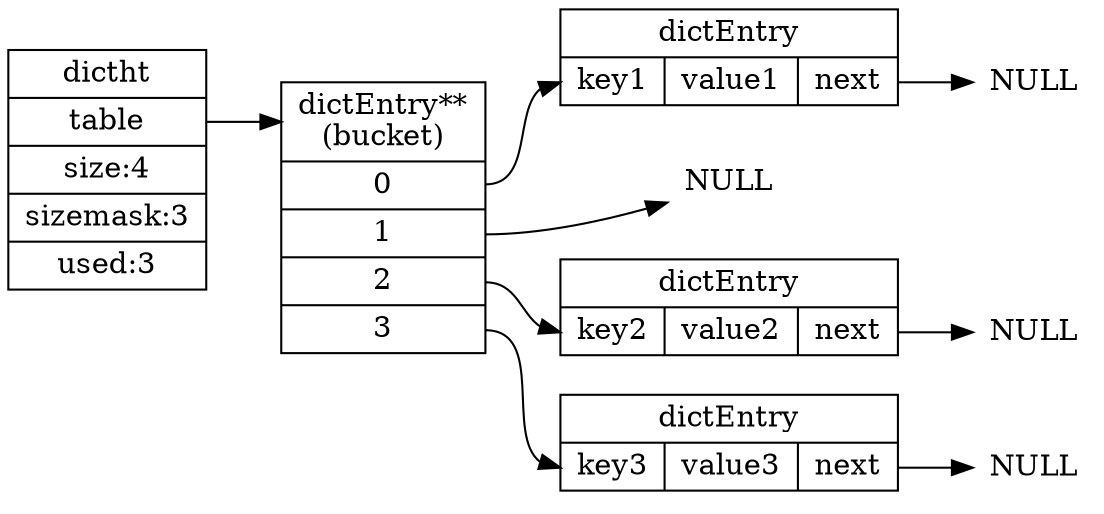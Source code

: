 digraph hash_table_example {

    // setting

    rankdir = LR;

    node[shape=record];

    // nodes

    ht1 [label="<dictht>dictht |<table> table | size:4 | sizemask:3 | used:3"];

    bucket [label="<head>dictEntry**\n(bucket) |<table0> 0 |<table1> 1 |<table2> 2 |<table3> 3 "];

    pair_1 [label="dictEntry |{<start>key1 | value1 |<next>next}"];

    pair_2 [label="dictEntry |{<start>key2 | value2 |<next>next}"];

    pair_3 [label="dictEntry |{<start>key3 | value3 |<next>next}"];

    null0 [label="NULL", shape=plaintext];
    null1 [label="NULL", shape=plaintext];
    null2 [label="NULL", shape=plaintext];
    null3 [label="NULL", shape=plaintext];

    // lines

    ht1:table -> bucket:head;

    bucket:table0 -> pair_1:start; pair_1:next -> null0;

    bucket:table1 -> null1;

    bucket:table2 -> pair_2:start; pair_2:next -> null2;

    bucket:table3 -> pair_3:start; pair_3:next -> null3;
}
